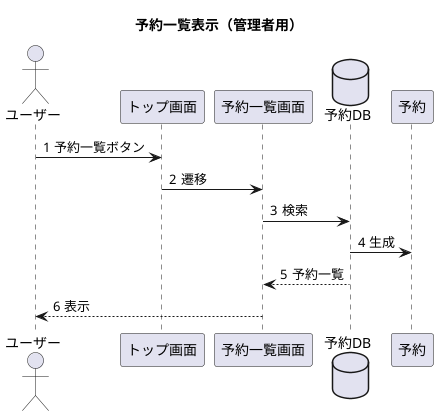 @startuml
title 予約一覧表示（管理者用）
actor ユーザー
participant トップ画面
participant 予約一覧画面
database 予約DB
autonumber "#"

ユーザー->トップ画面:予約一覧ボタン
トップ画面->予約一覧画面:遷移
予約一覧画面->予約DB:検索
予約DB->予約:生成
予約DB-->予約一覧画面:予約一覧
予約一覧画面-->ユーザー:表示

@enduml
